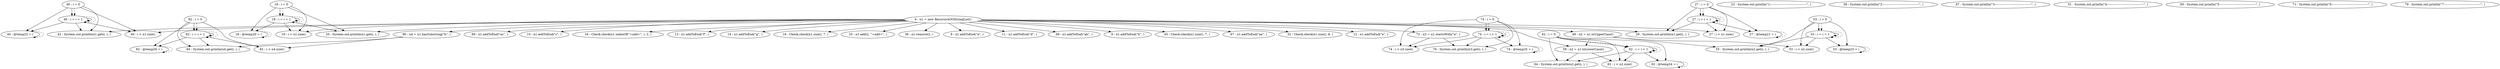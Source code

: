 digraph G {
"6 : n1 = new RecursiveOOStringList()"
"6 : n1 = new RecursiveOOStringList()" -> "36 : n1.remove(2, )"
"6 : n1 = new RecursiveOOStringList()" -> "42 : System.out.println(n1.get(i, ), )"
"6 : n1 = new RecursiveOOStringList()" -> "80 : n4 = n1.hasSubstring(\"b\", )"
"6 : n1 = new RecursiveOOStringList()" -> "8 : n1.addToEnd(\"a\", )"
"6 : n1 = new RecursiveOOStringList()" -> "11 : n1.addToEnd(\"d\", )"
"6 : n1 = new RecursiveOOStringList()" -> "68 : n1.addToEnd(\"ab\", )"
"6 : n1 = new RecursiveOOStringList()" -> "9 : n1.addToEnd(\"b\", )"
"6 : n1 = new RecursiveOOStringList()" -> "45 : Check.check(n1.size(), 7, )"
"6 : n1 = new RecursiveOOStringList()" -> "10 : n1.addToEnd(\"c\", )"
"6 : n1 = new RecursiveOOStringList()" -> "34 : Check.check(n1.indexOf(\"+add+\", ), 2, )"
"6 : n1 = new RecursiveOOStringList()" -> "18 : i < n1.size()"
"6 : n1 = new RecursiveOOStringList()" -> "13 : n1.addToEnd(\"f\", )"
"6 : n1 = new RecursiveOOStringList()" -> "72 : n3 = n1.startsWith(\"a\", )"
"6 : n1 = new RecursiveOOStringList()" -> "29 : System.out.println(n1.get(i, ), )"
"6 : n1 = new RecursiveOOStringList()" -> "14 : n1.addToEnd(\"g\", )"
"6 : n1 = new RecursiveOOStringList()" -> "27 : i < n1.size()"
"6 : n1 = new RecursiveOOStringList()" -> "16 : Check.check(n1.size(), 7, )"
"6 : n1 = new RecursiveOOStringList()" -> "25 : n1.add(2, \"+add+\", )"
"6 : n1 = new RecursiveOOStringList()" -> "20 : System.out.println(n1.get(i, ), )"
"6 : n1 = new RecursiveOOStringList()" -> "58 : n2 = n1.toLowerCase()"
"6 : n1 = new RecursiveOOStringList()" -> "49 : n2 = n1.toUpperCase()"
"6 : n1 = new RecursiveOOStringList()" -> "40 : i < n1.size()"
"6 : n1 = new RecursiveOOStringList()" -> "67 : n1.addToEnd(\"aa\", )"
"6 : n1 = new RecursiveOOStringList()" -> "32 : Check.check(n1.size(), 8, )"
"6 : n1 = new RecursiveOOStringList()" -> "12 : n1.addToEnd(\"e\", )"
"6 : n1 = new RecursiveOOStringList()" -> "69 : n1.addToEnd(\"ac\", )"
"8 : n1.addToEnd(\"a\", )"
"9 : n1.addToEnd(\"b\", )"
"10 : n1.addToEnd(\"c\", )"
"11 : n1.addToEnd(\"d\", )"
"12 : n1.addToEnd(\"e\", )"
"13 : n1.addToEnd(\"f\", )"
"14 : n1.addToEnd(\"g\", )"
"16 : Check.check(n1.size(), 7, )"
"18 : i = 0"
"18 : i = 0" -> "18 : i < n1.size()"
"18 : i = 0" -> "18 : @temp20 = i"
"18 : i = 0" -> "18 : i = i + 1"
"18 : i = 0" -> "20 : System.out.println(n1.get(i, ), )"
"18 : i = 0" -> "18 : i = i + 1" [style=dashed]
"18 : i < n1.size()"
"20 : System.out.println(n1.get(i, ), )"
"18 : @temp20 = i"
"18 : @temp20 = i" -> "18 : @temp20 = i" [style=dashed]
"18 : i = i + 1"
"18 : i = i + 1" -> "18 : i < n1.size()"
"18 : i = i + 1" -> "18 : @temp20 = i"
"18 : i = i + 1" -> "18 : i = i + 1"
"18 : i = i + 1" -> "20 : System.out.println(n1.get(i, ), )"
"18 : i = i + 1" -> "18 : i = i + 1" [style=dashed]
"23 : System.out.println(\"1---------------------------------------\", )"
"25 : n1.add(2, \"+add+\", )"
"27 : i = 0"
"27 : i = 0" -> "27 : i < n1.size()"
"27 : i = 0" -> "29 : System.out.println(n1.get(i, ), )"
"27 : i = 0" -> "27 : i = i + 1"
"27 : i = 0" -> "27 : @temp21 = i"
"27 : i = 0" -> "27 : i = i + 1" [style=dashed]
"27 : i < n1.size()"
"29 : System.out.println(n1.get(i, ), )"
"27 : @temp21 = i"
"27 : @temp21 = i" -> "27 : @temp21 = i" [style=dashed]
"27 : i = i + 1"
"27 : i = i + 1" -> "27 : i < n1.size()"
"27 : i = i + 1" -> "29 : System.out.println(n1.get(i, ), )"
"27 : i = i + 1" -> "27 : i = i + 1"
"27 : i = i + 1" -> "27 : @temp21 = i"
"27 : i = i + 1" -> "27 : i = i + 1" [style=dashed]
"32 : Check.check(n1.size(), 8, )"
"34 : Check.check(n1.indexOf(\"+add+\", ), 2, )"
"36 : n1.remove(2, )"
"38 : System.out.println(\"2---------------------------------------\", )"
"40 : i = 0"
"40 : i = 0" -> "40 : i < n1.size()"
"40 : i = 0" -> "42 : System.out.println(n1.get(i, ), )"
"40 : i = 0" -> "40 : @temp22 = i"
"40 : i = 0" -> "40 : i = i + 1"
"40 : i = 0" -> "40 : i = i + 1" [style=dashed]
"40 : i < n1.size()"
"42 : System.out.println(n1.get(i, ), )"
"40 : @temp22 = i"
"40 : @temp22 = i" -> "40 : @temp22 = i" [style=dashed]
"40 : i = i + 1"
"40 : i = i + 1" -> "40 : i < n1.size()"
"40 : i = i + 1" -> "42 : System.out.println(n1.get(i, ), )"
"40 : i = i + 1" -> "40 : @temp22 = i"
"40 : i = i + 1" -> "40 : i = i + 1"
"40 : i = i + 1" -> "40 : i = i + 1" [style=dashed]
"45 : Check.check(n1.size(), 7, )"
"47 : System.out.println(\"3---------------------------------------\", )"
"49 : n2 = n1.toUpperCase()"
"49 : n2 = n1.toUpperCase()" -> "55 : System.out.println(n2.get(i, ), )"
"49 : n2 = n1.toUpperCase()" -> "53 : i < n2.size()"
"49 : n2 = n1.toUpperCase()" -> "58 : n2 = n1.toLowerCase()" [style=dashed]
"51 : System.out.println(\"4---------------------------------------\", )"
"53 : i = 0"
"53 : i = 0" -> "53 : i = i + 1"
"53 : i = 0" -> "55 : System.out.println(n2.get(i, ), )"
"53 : i = 0" -> "53 : i < n2.size()"
"53 : i = 0" -> "53 : @temp23 = i"
"53 : i = 0" -> "53 : i = i + 1" [style=dashed]
"53 : i < n2.size()"
"55 : System.out.println(n2.get(i, ), )"
"53 : @temp23 = i"
"53 : @temp23 = i" -> "53 : @temp23 = i" [style=dashed]
"53 : i = i + 1"
"53 : i = i + 1" -> "53 : i = i + 1"
"53 : i = i + 1" -> "55 : System.out.println(n2.get(i, ), )"
"53 : i = i + 1" -> "53 : i < n2.size()"
"53 : i = i + 1" -> "53 : @temp23 = i"
"53 : i = i + 1" -> "53 : i = i + 1" [style=dashed]
"58 : n2 = n1.toLowerCase()"
"58 : n2 = n1.toLowerCase()" -> "64 : System.out.println(n2.get(i, ), )"
"58 : n2 = n1.toLowerCase()" -> "62 : i < n2.size()"
"60 : System.out.println(\"5---------------------------------------\", )"
"62 : i = 0"
"62 : i = 0" -> "64 : System.out.println(n2.get(i, ), )"
"62 : i = 0" -> "62 : i = i + 1"
"62 : i = 0" -> "62 : i < n2.size()"
"62 : i = 0" -> "62 : @temp24 = i"
"62 : i = 0" -> "62 : i = i + 1" [style=dashed]
"62 : i < n2.size()"
"64 : System.out.println(n2.get(i, ), )"
"62 : @temp24 = i"
"62 : @temp24 = i" -> "62 : @temp24 = i" [style=dashed]
"62 : i = i + 1"
"62 : i = i + 1" -> "64 : System.out.println(n2.get(i, ), )"
"62 : i = i + 1" -> "62 : i = i + 1"
"62 : i = i + 1" -> "62 : i < n2.size()"
"62 : i = i + 1" -> "62 : @temp24 = i"
"62 : i = i + 1" -> "62 : i = i + 1" [style=dashed]
"67 : n1.addToEnd(\"aa\", )"
"68 : n1.addToEnd(\"ab\", )"
"69 : n1.addToEnd(\"ac\", )"
"71 : System.out.println(\"6---------------------------------------\", )"
"72 : n3 = n1.startsWith(\"a\", )"
"72 : n3 = n1.startsWith(\"a\", )" -> "76 : System.out.println(n3.get(i, ), )"
"72 : n3 = n1.startsWith(\"a\", )" -> "74 : i < n3.size()"
"74 : i = 0"
"74 : i = 0" -> "76 : System.out.println(n3.get(i, ), )"
"74 : i = 0" -> "74 : i = i + 1"
"74 : i = 0" -> "74 : i < n3.size()"
"74 : i = 0" -> "74 : @temp25 = i"
"74 : i = 0" -> "74 : i = i + 1" [style=dashed]
"74 : i < n3.size()"
"76 : System.out.println(n3.get(i, ), )"
"74 : @temp25 = i"
"74 : @temp25 = i" -> "74 : @temp25 = i" [style=dashed]
"74 : i = i + 1"
"74 : i = i + 1" -> "76 : System.out.println(n3.get(i, ), )"
"74 : i = i + 1" -> "74 : i = i + 1"
"74 : i = i + 1" -> "74 : i < n3.size()"
"74 : i = i + 1" -> "74 : @temp25 = i"
"74 : i = i + 1" -> "74 : i = i + 1" [style=dashed]
"79 : System.out.println(\"7---------------------------------------\", )"
"80 : n4 = n1.hasSubstring(\"b\", )"
"80 : n4 = n1.hasSubstring(\"b\", )" -> "84 : System.out.println(n4.get(i, ), )"
"80 : n4 = n1.hasSubstring(\"b\", )" -> "82 : i < n4.size()"
"82 : i = 0"
"82 : i = 0" -> "84 : System.out.println(n4.get(i, ), )"
"82 : i = 0" -> "82 : i < n4.size()"
"82 : i = 0" -> "82 : @temp26 = i"
"82 : i = 0" -> "82 : i = i + 1"
"82 : i = 0" -> "82 : i = i + 1" [style=dashed]
"82 : i < n4.size()"
"84 : System.out.println(n4.get(i, ), )"
"82 : @temp26 = i"
"82 : @temp26 = i" -> "82 : @temp26 = i" [style=dashed]
"82 : i = i + 1"
"82 : i = i + 1" -> "84 : System.out.println(n4.get(i, ), )"
"82 : i = i + 1" -> "82 : i < n4.size()"
"82 : i = i + 1" -> "82 : @temp26 = i"
"82 : i = i + 1" -> "82 : i = i + 1"
"82 : i = i + 1" -> "82 : i = i + 1" [style=dashed]
}